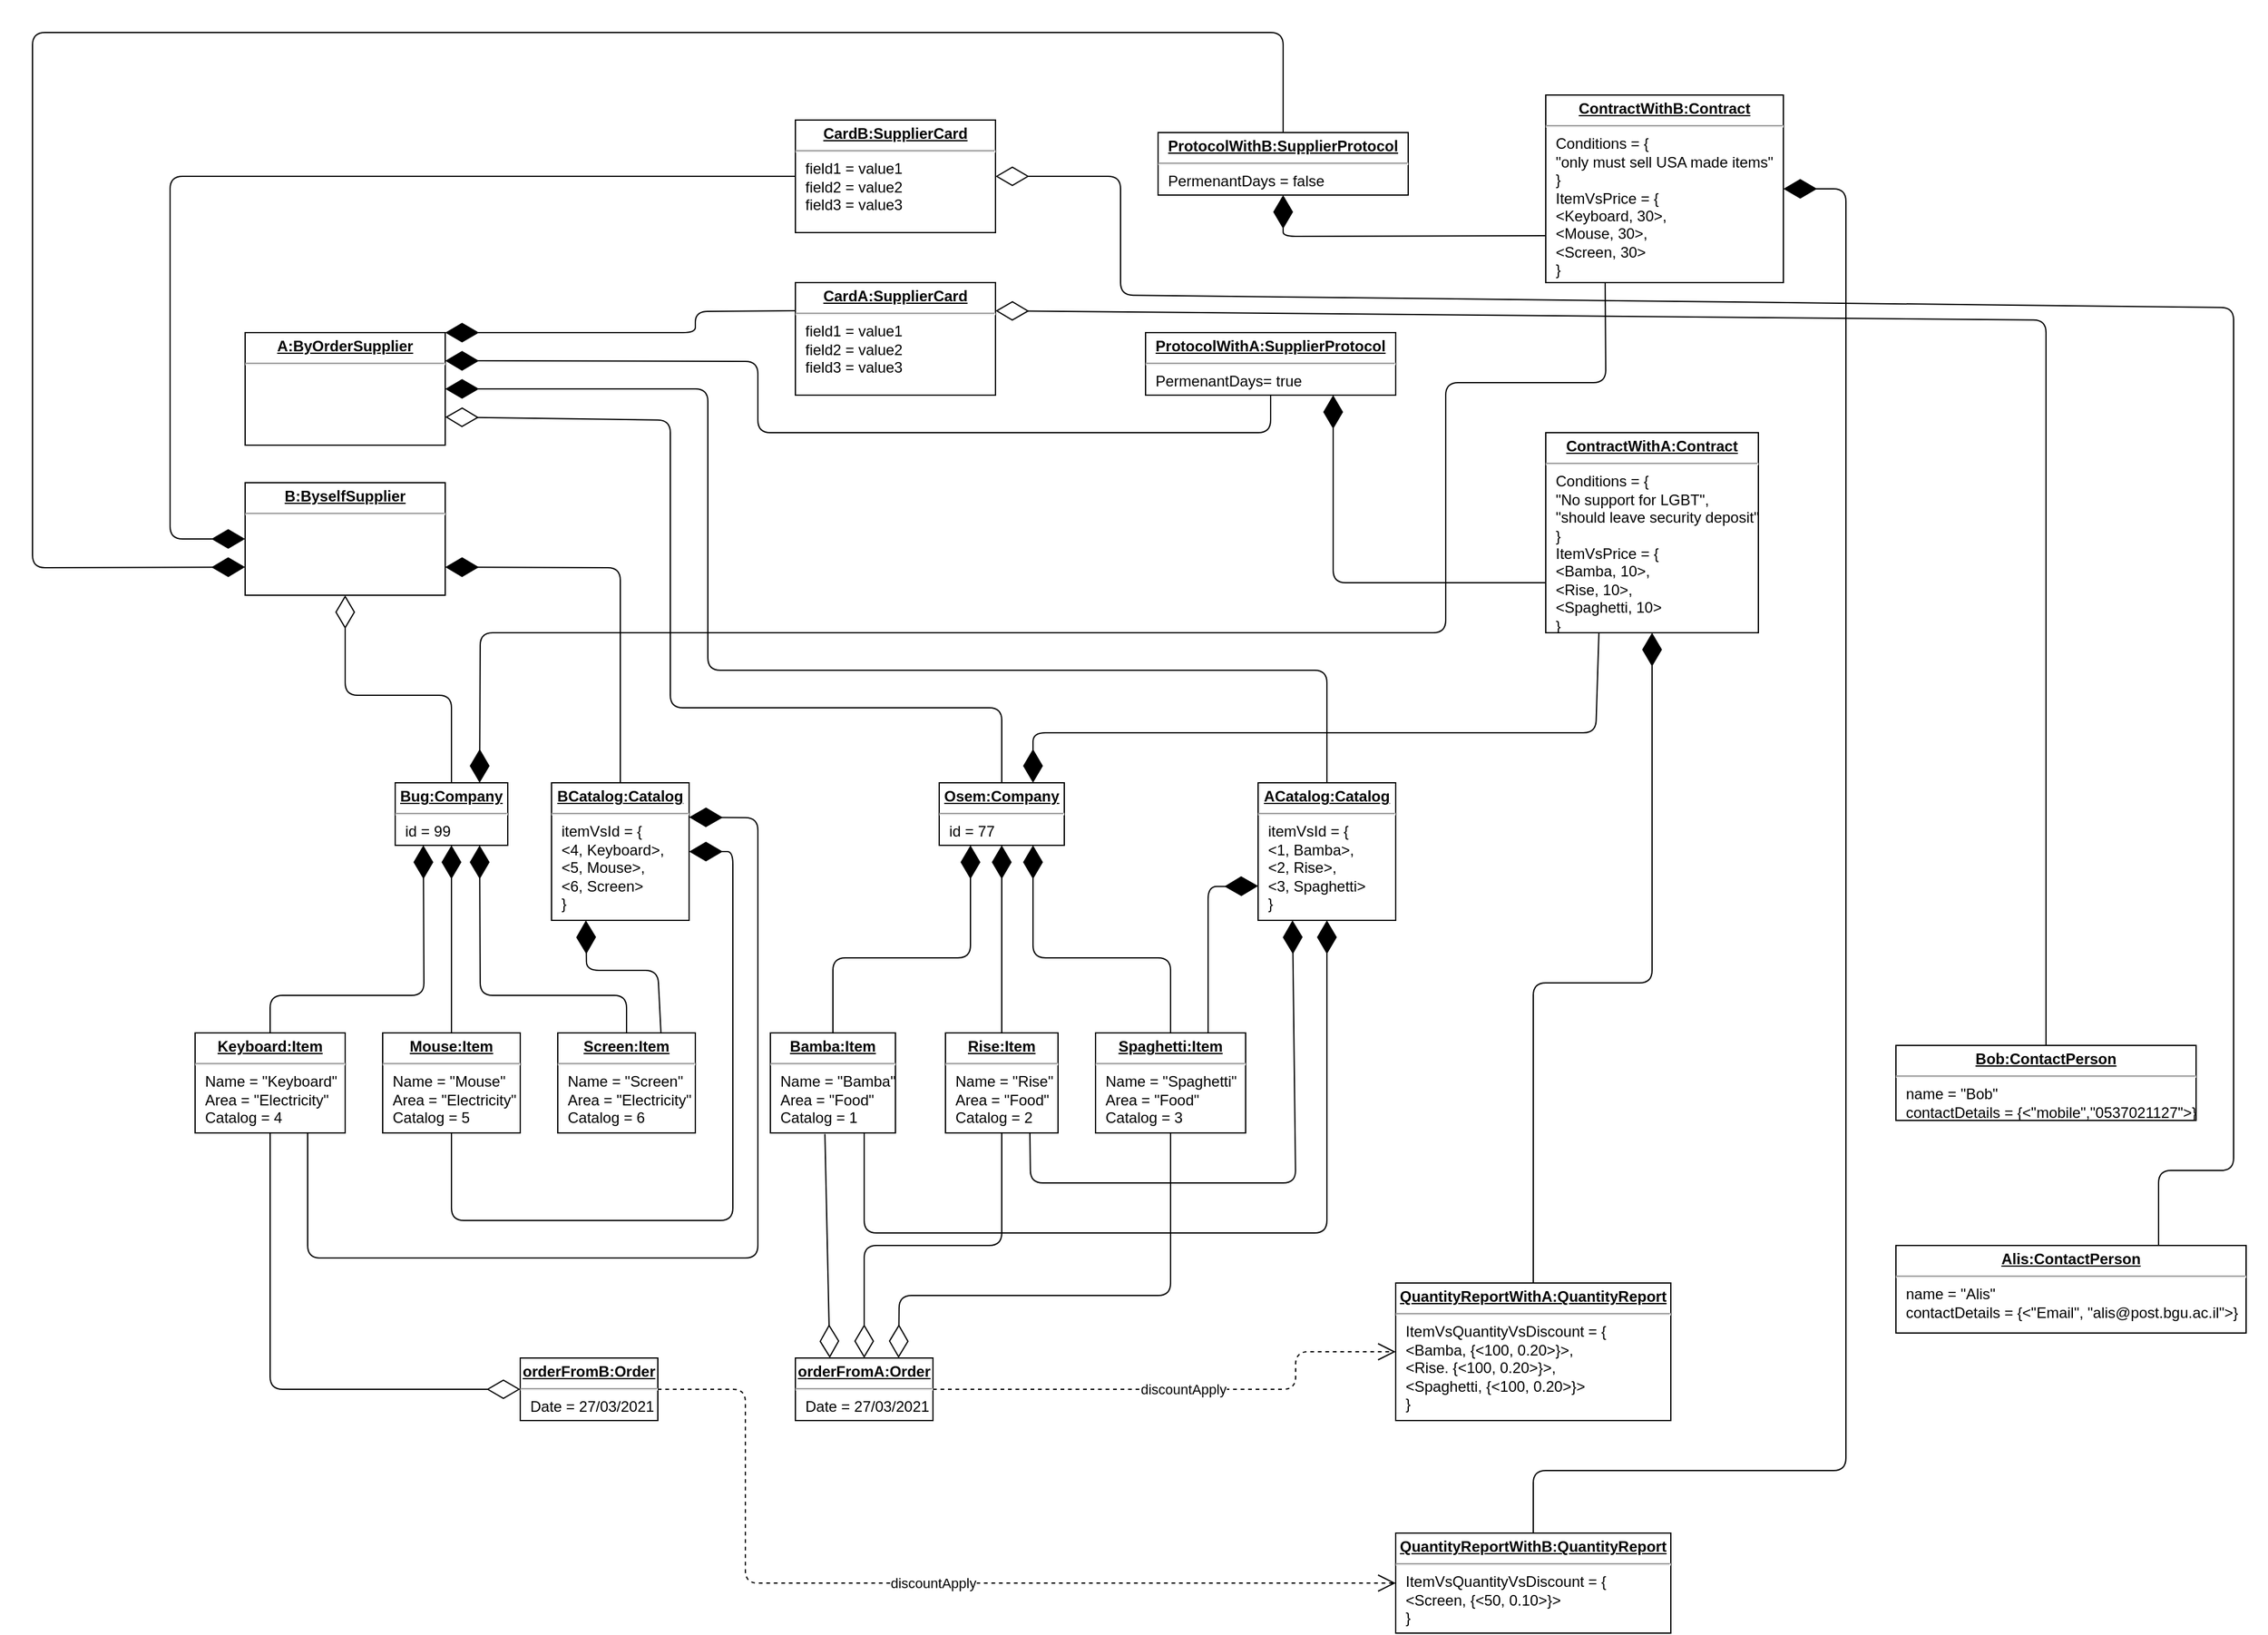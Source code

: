 <mxfile version="14.5.1" type="github">
  <diagram id="dYyYIR4Ugpj-6gh6JbMv" name="Page-1">
    <mxGraphModel dx="1290" dy="1740" grid="1" gridSize="10" guides="1" tooltips="1" connect="1" arrows="1" fold="1" page="1" pageScale="1" pageWidth="850" pageHeight="1100" math="0" shadow="0">
      <root>
        <mxCell id="0" />
        <mxCell id="1" parent="0" />
        <mxCell id="c0Frbfkyd1XwwGwyiTW0-1" value="&lt;br&gt;" style="text;html=1;strokeColor=none;fillColor=none;align=center;verticalAlign=middle;whiteSpace=wrap;rounded=0;" vertex="1" parent="1">
          <mxGeometry x="880" y="600" width="40" height="20" as="geometry" />
        </mxCell>
        <mxCell id="c0Frbfkyd1XwwGwyiTW0-2" value="&lt;p style=&quot;margin: 0px ; margin-top: 4px ; text-align: center ; text-decoration: underline&quot;&gt;&lt;b&gt;B:ByselfSupplier&lt;/b&gt;&lt;/p&gt;&lt;hr&gt;&lt;p style=&quot;margin: 0px ; margin-left: 8px&quot;&gt;&lt;br&gt;&lt;/p&gt;" style="verticalAlign=top;align=left;overflow=fill;fontSize=12;fontFamily=Helvetica;html=1;" vertex="1" parent="1">
          <mxGeometry x="920" y="160" width="160" height="90" as="geometry" />
        </mxCell>
        <mxCell id="c0Frbfkyd1XwwGwyiTW0-7" value="&lt;p style=&quot;margin: 0px ; margin-top: 4px ; text-align: center ; text-decoration: underline&quot;&gt;&lt;b&gt;Rise:Item&lt;/b&gt;&lt;/p&gt;&lt;hr&gt;&lt;p style=&quot;margin: 0px ; margin-left: 8px&quot;&gt;Name = &quot;Rise&quot;&lt;br&gt;Area = &quot;Food&quot;&lt;br&gt;Catalog = 2&lt;br&gt;&lt;/p&gt;" style="verticalAlign=top;align=left;overflow=fill;fontSize=12;fontFamily=Helvetica;html=1;" vertex="1" parent="1">
          <mxGeometry x="1480" y="600" width="90" height="80" as="geometry" />
        </mxCell>
        <mxCell id="c0Frbfkyd1XwwGwyiTW0-8" value="&lt;p style=&quot;margin: 0px ; margin-top: 4px ; text-align: center ; text-decoration: underline&quot;&gt;&lt;b&gt;Bamba:Item&lt;/b&gt;&lt;/p&gt;&lt;hr&gt;&lt;p style=&quot;margin: 0px ; margin-left: 8px&quot;&gt;Name = &quot;Bamba&quot;&lt;br&gt;Area = &quot;Food&quot;&lt;br&gt;Catalog = 1&lt;br&gt;&lt;/p&gt;" style="verticalAlign=top;align=left;overflow=fill;fontSize=12;fontFamily=Helvetica;html=1;" vertex="1" parent="1">
          <mxGeometry x="1340" y="600" width="100" height="80" as="geometry" />
        </mxCell>
        <mxCell id="c0Frbfkyd1XwwGwyiTW0-9" value="&lt;p style=&quot;margin: 0px ; margin-top: 4px ; text-align: center ; text-decoration: underline&quot;&gt;&lt;b&gt;ContractWithB:Contract&lt;/b&gt;&lt;/p&gt;&lt;hr&gt;&lt;p style=&quot;margin: 0px 0px 0px 8px&quot;&gt;Conditions = {&lt;/p&gt;&lt;p style=&quot;margin: 0px 0px 0px 8px&quot;&gt;&quot;only must sell USA made items&quot;&lt;/p&gt;&lt;p style=&quot;margin: 0px 0px 0px 8px&quot;&gt;&lt;span&gt;}&lt;/span&gt;&lt;br&gt;&lt;/p&gt;&lt;p style=&quot;margin: 0px 0px 0px 8px&quot;&gt;ItemVsPrice = {&lt;/p&gt;&lt;p style=&quot;margin: 0px 0px 0px 8px&quot;&gt;&amp;lt;Keyboard, 30&amp;gt;,&lt;/p&gt;&lt;p style=&quot;margin: 0px 0px 0px 8px&quot;&gt;&amp;lt;Mouse, 30&amp;gt;,&lt;/p&gt;&lt;p style=&quot;margin: 0px 0px 0px 8px&quot;&gt;&amp;lt;Screen, 30&amp;gt;&lt;/p&gt;&lt;p style=&quot;margin: 0px 0px 0px 8px&quot;&gt;}&lt;/p&gt;" style="verticalAlign=top;align=left;overflow=fill;fontSize=12;fontFamily=Helvetica;html=1;" vertex="1" parent="1">
          <mxGeometry x="1960" y="-150" width="190" height="150" as="geometry" />
        </mxCell>
        <mxCell id="c0Frbfkyd1XwwGwyiTW0-10" value="&lt;p style=&quot;margin: 0px ; margin-top: 4px ; text-align: center ; text-decoration: underline&quot;&gt;&lt;b&gt;ContractWithA:Contract&lt;/b&gt;&lt;/p&gt;&lt;hr&gt;&lt;p style=&quot;margin: 0px ; margin-left: 8px&quot;&gt;Conditions = {&lt;/p&gt;&lt;p style=&quot;margin: 0px ; margin-left: 8px&quot;&gt;&quot;No support for LGBT&quot;,&lt;/p&gt;&lt;p style=&quot;margin: 0px ; margin-left: 8px&quot;&gt;&quot;should leave security deposit&quot;&lt;/p&gt;&lt;p style=&quot;margin: 0px ; margin-left: 8px&quot;&gt;}&lt;/p&gt;&lt;p style=&quot;margin: 0px ; margin-left: 8px&quot;&gt;ItemVsPrice = {&lt;/p&gt;&lt;p style=&quot;margin: 0px ; margin-left: 8px&quot;&gt;&amp;lt;Bamba, 10&amp;gt;,&lt;/p&gt;&lt;p style=&quot;margin: 0px ; margin-left: 8px&quot;&gt;&amp;lt;Rise, 10&amp;gt;,&lt;/p&gt;&lt;p style=&quot;margin: 0px ; margin-left: 8px&quot;&gt;&amp;lt;Spaghetti, 10&amp;gt;&lt;/p&gt;&lt;p style=&quot;margin: 0px ; margin-left: 8px&quot;&gt;&lt;span&gt;}&lt;/span&gt;&lt;/p&gt;" style="verticalAlign=top;align=left;overflow=fill;fontSize=12;fontFamily=Helvetica;html=1;" vertex="1" parent="1">
          <mxGeometry x="1960" y="120" width="170" height="160" as="geometry" />
        </mxCell>
        <mxCell id="c0Frbfkyd1XwwGwyiTW0-11" value="&lt;p style=&quot;margin: 0px ; margin-top: 4px ; text-align: center ; text-decoration: underline&quot;&gt;&lt;b&gt;A:ByOrderSupplier&lt;/b&gt;&lt;/p&gt;&lt;hr&gt;&lt;p style=&quot;margin: 0px ; margin-left: 8px&quot;&gt;&lt;br&gt;&lt;/p&gt;" style="verticalAlign=top;align=left;overflow=fill;fontSize=12;fontFamily=Helvetica;html=1;" vertex="1" parent="1">
          <mxGeometry x="920" y="40" width="160" height="90" as="geometry" />
        </mxCell>
        <mxCell id="c0Frbfkyd1XwwGwyiTW0-13" value="&lt;p style=&quot;margin: 0px ; margin-top: 4px ; text-align: center ; text-decoration: underline&quot;&gt;&lt;b&gt;Spaghetti:Item&lt;/b&gt;&lt;/p&gt;&lt;hr&gt;&lt;p style=&quot;margin: 0px ; margin-left: 8px&quot;&gt;Name = &quot;Spaghetti&quot;&lt;br&gt;Area = &quot;Food&quot;&lt;br&gt;Catalog = 3&lt;br&gt;&lt;/p&gt;" style="verticalAlign=top;align=left;overflow=fill;fontSize=12;fontFamily=Helvetica;html=1;" vertex="1" parent="1">
          <mxGeometry x="1600" y="600" width="120" height="80" as="geometry" />
        </mxCell>
        <mxCell id="c0Frbfkyd1XwwGwyiTW0-15" value="&lt;p style=&quot;margin: 0px ; margin-top: 4px ; text-align: center ; text-decoration: underline&quot;&gt;&lt;b&gt;Osem:Company&lt;/b&gt;&lt;/p&gt;&lt;hr&gt;&lt;p style=&quot;margin: 0px ; margin-left: 8px&quot;&gt;id = 77&lt;br&gt;&lt;br&gt;&lt;/p&gt;" style="verticalAlign=top;align=left;overflow=fill;fontSize=12;fontFamily=Helvetica;html=1;" vertex="1" parent="1">
          <mxGeometry x="1475" y="400" width="100" height="50" as="geometry" />
        </mxCell>
        <mxCell id="c0Frbfkyd1XwwGwyiTW0-17" value="&lt;p style=&quot;margin: 0px ; margin-top: 4px ; text-align: center ; text-decoration: underline&quot;&gt;&lt;b&gt;QuantityReportWithB:QuantityReport&lt;/b&gt;&lt;/p&gt;&lt;hr&gt;&lt;p style=&quot;margin: 0px 0px 0px 8px&quot;&gt;ItemVsQuantityVsDiscount = {&amp;nbsp;&lt;/p&gt;&lt;p style=&quot;margin: 0px 0px 0px 8px&quot;&gt;&lt;span&gt;&amp;lt;Screen, {&amp;lt;50, 0.10&amp;gt;}&amp;gt;&lt;/span&gt;&lt;/p&gt;&lt;p style=&quot;margin: 0px 0px 0px 8px&quot;&gt;}&lt;/p&gt;" style="verticalAlign=top;align=left;overflow=fill;fontSize=12;fontFamily=Helvetica;html=1;" vertex="1" parent="1">
          <mxGeometry x="1840" y="1000" width="220" height="80" as="geometry" />
        </mxCell>
        <mxCell id="c0Frbfkyd1XwwGwyiTW0-18" value="&lt;p style=&quot;margin: 0px ; margin-top: 4px ; text-align: center ; text-decoration: underline&quot;&gt;&lt;b&gt;QuantityReportWithA:QuantityReport&lt;/b&gt;&lt;/p&gt;&lt;hr&gt;&lt;p style=&quot;margin: 0px ; margin-left: 8px&quot;&gt;ItemVsQuantityVsDiscount = {&amp;nbsp;&lt;/p&gt;&lt;p style=&quot;margin: 0px ; margin-left: 8px&quot;&gt;&amp;lt;Bamba, {&amp;lt;100, 0.20&amp;gt;}&amp;gt;,&amp;nbsp;&lt;/p&gt;&lt;p style=&quot;margin: 0px ; margin-left: 8px&quot;&gt;&amp;lt;Rise. {&amp;lt;100, 0.20&amp;gt;}&amp;gt;,&lt;/p&gt;&lt;p style=&quot;margin: 0px ; margin-left: 8px&quot;&gt;&amp;lt;Spaghetti, {&amp;lt;100, 0.20&amp;gt;}&amp;gt;&lt;/p&gt;&lt;p style=&quot;margin: 0px ; margin-left: 8px&quot;&gt;}&lt;/p&gt;" style="verticalAlign=top;align=left;overflow=fill;fontSize=12;fontFamily=Helvetica;html=1;" vertex="1" parent="1">
          <mxGeometry x="1840" y="800" width="220" height="110" as="geometry" />
        </mxCell>
        <mxCell id="c0Frbfkyd1XwwGwyiTW0-21" value="&lt;p style=&quot;margin: 0px ; margin-top: 4px ; text-align: center ; text-decoration: underline&quot;&gt;&lt;b&gt;ACatalog:Catalog&lt;/b&gt;&lt;/p&gt;&lt;hr&gt;&lt;p style=&quot;margin: 0px ; margin-left: 8px&quot;&gt;itemVsId = {&lt;/p&gt;&lt;p style=&quot;margin: 0px ; margin-left: 8px&quot;&gt;&amp;lt;1, Bamba&amp;gt;,&lt;/p&gt;&lt;p style=&quot;margin: 0px ; margin-left: 8px&quot;&gt;&amp;lt;2, Rise&amp;gt;,&lt;/p&gt;&lt;p style=&quot;margin: 0px ; margin-left: 8px&quot;&gt;&amp;lt;3, Spaghetti&amp;gt;&lt;/p&gt;&lt;p style=&quot;margin: 0px ; margin-left: 8px&quot;&gt;}&lt;/p&gt;" style="verticalAlign=top;align=left;overflow=fill;fontSize=12;fontFamily=Helvetica;html=1;" vertex="1" parent="1">
          <mxGeometry x="1730" y="400" width="110" height="110" as="geometry" />
        </mxCell>
        <mxCell id="c0Frbfkyd1XwwGwyiTW0-22" value="&lt;p style=&quot;margin: 0px ; margin-top: 4px ; text-align: center ; text-decoration: underline&quot;&gt;&lt;b&gt;Bob:ContactPerson&lt;/b&gt;&lt;/p&gt;&lt;hr&gt;&lt;p style=&quot;margin: 0px ; margin-left: 8px&quot;&gt;name = &quot;Bob&quot;&lt;br&gt;contactDetails = {&amp;lt;&quot;mobile&quot;,&quot;0537021127&quot;&amp;gt;&lt;span&gt;}&lt;/span&gt;&lt;/p&gt;&lt;p style=&quot;margin: 0px ; margin-left: 8px&quot;&gt;&lt;br&gt;&lt;/p&gt;" style="verticalAlign=top;align=left;overflow=fill;fontSize=12;fontFamily=Helvetica;html=1;" vertex="1" parent="1">
          <mxGeometry x="2240" y="610" width="240" height="60" as="geometry" />
        </mxCell>
        <mxCell id="c0Frbfkyd1XwwGwyiTW0-23" value="&lt;p style=&quot;margin: 0px ; margin-top: 4px ; text-align: center ; text-decoration: underline&quot;&gt;&lt;b&gt;Alis:ContactPerson&lt;/b&gt;&lt;/p&gt;&lt;hr&gt;&lt;p style=&quot;margin: 0px ; margin-left: 8px&quot;&gt;name = &quot;Alis&quot;&lt;br&gt;contactDetails = {&amp;lt;&quot;Email&quot;, &quot;alis@post.bgu.ac.il&quot;&amp;gt;}&lt;br&gt;&lt;/p&gt;" style="verticalAlign=top;align=left;overflow=fill;fontSize=12;fontFamily=Helvetica;html=1;" vertex="1" parent="1">
          <mxGeometry x="2240" y="770" width="280" height="70" as="geometry" />
        </mxCell>
        <mxCell id="c0Frbfkyd1XwwGwyiTW0-24" value="&lt;p style=&quot;margin: 0px ; margin-top: 4px ; text-align: center ; text-decoration: underline&quot;&gt;&lt;b&gt;ProtocolWithA:SupplierProtocol&lt;/b&gt;&lt;/p&gt;&lt;hr&gt;&lt;p style=&quot;margin: 0px ; margin-left: 8px&quot;&gt;PermenantDays= true&lt;br&gt;&lt;/p&gt;" style="verticalAlign=top;align=left;overflow=fill;fontSize=12;fontFamily=Helvetica;html=1;" vertex="1" parent="1">
          <mxGeometry x="1640" y="40" width="200" height="50" as="geometry" />
        </mxCell>
        <mxCell id="c0Frbfkyd1XwwGwyiTW0-26" value="&lt;p style=&quot;margin: 0px ; margin-top: 4px ; text-align: center ; text-decoration: underline&quot;&gt;&lt;b&gt;ProtocolWithB:SupplierProtocol&lt;/b&gt;&lt;/p&gt;&lt;hr&gt;&lt;p style=&quot;margin: 0px ; margin-left: 8px&quot;&gt;PermenantDays = false&lt;br&gt;&lt;/p&gt;" style="verticalAlign=top;align=left;overflow=fill;fontSize=12;fontFamily=Helvetica;html=1;" vertex="1" parent="1">
          <mxGeometry x="1650" y="-120" width="200" height="50" as="geometry" />
        </mxCell>
        <mxCell id="c0Frbfkyd1XwwGwyiTW0-28" value="&lt;p style=&quot;margin: 0px ; margin-top: 4px ; text-align: center ; text-decoration: underline&quot;&gt;&lt;b&gt;CardB:SupplierCard&lt;/b&gt;&lt;/p&gt;&lt;hr&gt;&lt;p style=&quot;margin: 0px ; margin-left: 8px&quot;&gt;field1 = value1&lt;br&gt;field2 = value2&lt;br&gt;field3 = value3&lt;/p&gt;" style="verticalAlign=top;align=left;overflow=fill;fontSize=12;fontFamily=Helvetica;html=1;" vertex="1" parent="1">
          <mxGeometry x="1360" y="-130" width="160" height="90" as="geometry" />
        </mxCell>
        <mxCell id="c0Frbfkyd1XwwGwyiTW0-29" value="&lt;p style=&quot;margin: 0px ; margin-top: 4px ; text-align: center ; text-decoration: underline&quot;&gt;&lt;b&gt;CardA:SupplierCard&lt;/b&gt;&lt;/p&gt;&lt;hr&gt;&lt;p style=&quot;margin: 0px ; margin-left: 8px&quot;&gt;field1 = value1&lt;br&gt;field2 = value2&lt;br&gt;field3 = value3&lt;/p&gt;" style="verticalAlign=top;align=left;overflow=fill;fontSize=12;fontFamily=Helvetica;html=1;" vertex="1" parent="1">
          <mxGeometry x="1360" width="160" height="90" as="geometry" />
        </mxCell>
        <mxCell id="c0Frbfkyd1XwwGwyiTW0-32" value="&lt;p style=&quot;margin: 0px ; margin-top: 4px ; text-align: center ; text-decoration: underline&quot;&gt;&lt;b&gt;orderFromA:Order&lt;/b&gt;&lt;/p&gt;&lt;hr&gt;&lt;p style=&quot;margin: 0px ; margin-left: 8px&quot;&gt;Date = 27/03/2021&lt;br&gt;&lt;/p&gt;" style="verticalAlign=top;align=left;overflow=fill;fontSize=12;fontFamily=Helvetica;html=1;" vertex="1" parent="1">
          <mxGeometry x="1360" y="860" width="110" height="50" as="geometry" />
        </mxCell>
        <mxCell id="c0Frbfkyd1XwwGwyiTW0-33" value="&lt;p style=&quot;margin: 0px ; margin-top: 4px ; text-align: center ; text-decoration: underline&quot;&gt;&lt;b&gt;orderFromB:Order&lt;/b&gt;&lt;/p&gt;&lt;hr&gt;&lt;p style=&quot;margin: 0px ; margin-left: 8px&quot;&gt;Date = 27/03/2021&lt;/p&gt;" style="verticalAlign=top;align=left;overflow=fill;fontSize=12;fontFamily=Helvetica;html=1;" vertex="1" parent="1">
          <mxGeometry x="1140" y="860" width="110" height="50" as="geometry" />
        </mxCell>
        <mxCell id="c0Frbfkyd1XwwGwyiTW0-35" value="" style="endArrow=diamondThin;endFill=1;endSize=24;html=1;exitX=0.5;exitY=0;exitDx=0;exitDy=0;entryX=0.75;entryY=1;entryDx=0;entryDy=0;" edge="1" parent="1" source="c0Frbfkyd1XwwGwyiTW0-13" target="c0Frbfkyd1XwwGwyiTW0-15">
          <mxGeometry width="160" relative="1" as="geometry">
            <mxPoint x="1300" y="890" as="sourcePoint" />
            <mxPoint x="1460" y="890" as="targetPoint" />
            <Array as="points">
              <mxPoint x="1660" y="540" />
              <mxPoint x="1550" y="540" />
            </Array>
          </mxGeometry>
        </mxCell>
        <mxCell id="c0Frbfkyd1XwwGwyiTW0-36" value="" style="endArrow=diamondThin;endFill=1;endSize=24;html=1;exitX=0.5;exitY=0;exitDx=0;exitDy=0;entryX=0.5;entryY=1;entryDx=0;entryDy=0;" edge="1" parent="1" source="c0Frbfkyd1XwwGwyiTW0-7" target="c0Frbfkyd1XwwGwyiTW0-15">
          <mxGeometry width="160" relative="1" as="geometry">
            <mxPoint x="1310" y="900" as="sourcePoint" />
            <mxPoint x="1470" y="900" as="targetPoint" />
          </mxGeometry>
        </mxCell>
        <mxCell id="c0Frbfkyd1XwwGwyiTW0-38" value="" style="endArrow=diamondThin;endFill=1;endSize=24;html=1;exitX=0.5;exitY=0;exitDx=0;exitDy=0;entryX=0.25;entryY=1;entryDx=0;entryDy=0;" edge="1" parent="1" source="c0Frbfkyd1XwwGwyiTW0-8" target="c0Frbfkyd1XwwGwyiTW0-15">
          <mxGeometry width="160" relative="1" as="geometry">
            <mxPoint x="1300" y="890" as="sourcePoint" />
            <mxPoint x="1460" y="890" as="targetPoint" />
            <Array as="points">
              <mxPoint x="1390" y="540" />
              <mxPoint x="1500" y="540" />
            </Array>
          </mxGeometry>
        </mxCell>
        <mxCell id="c0Frbfkyd1XwwGwyiTW0-54" value="" style="group" vertex="1" connectable="0" parent="1">
          <mxGeometry x="880" y="400" width="410" height="280" as="geometry" />
        </mxCell>
        <mxCell id="c0Frbfkyd1XwwGwyiTW0-49" value="&lt;p style=&quot;margin: 0px ; margin-top: 4px ; text-align: center ; text-decoration: underline&quot;&gt;&lt;b&gt;Bug:Company&lt;/b&gt;&lt;/p&gt;&lt;hr&gt;&lt;p style=&quot;margin: 0px ; margin-left: 8px&quot;&gt;id = 99&lt;br&gt;&lt;/p&gt;" style="verticalAlign=top;align=left;overflow=fill;fontSize=12;fontFamily=Helvetica;html=1;" vertex="1" parent="c0Frbfkyd1XwwGwyiTW0-54">
          <mxGeometry x="160" width="90" height="50" as="geometry" />
        </mxCell>
        <mxCell id="c0Frbfkyd1XwwGwyiTW0-50" value="&lt;p style=&quot;margin: 0px ; margin-top: 4px ; text-align: center ; text-decoration: underline&quot;&gt;&lt;b&gt;Keyboard:Item&lt;/b&gt;&lt;/p&gt;&lt;hr&gt;&lt;p style=&quot;margin: 0px ; margin-left: 8px&quot;&gt;Name = &quot;Keyboard&quot;&lt;br&gt;Area = &quot;Electricity&quot;&lt;br&gt;Catalog = 4&lt;br&gt;&lt;/p&gt;" style="verticalAlign=top;align=left;overflow=fill;fontSize=12;fontFamily=Helvetica;html=1;" vertex="1" parent="c0Frbfkyd1XwwGwyiTW0-54">
          <mxGeometry y="200" width="120" height="80" as="geometry" />
        </mxCell>
        <mxCell id="c0Frbfkyd1XwwGwyiTW0-51" value="&lt;p style=&quot;margin: 0px ; margin-top: 4px ; text-align: center ; text-decoration: underline&quot;&gt;&lt;b&gt;Mouse:Item&lt;/b&gt;&lt;/p&gt;&lt;hr&gt;&lt;p style=&quot;margin: 0px ; margin-left: 8px&quot;&gt;Name = &quot;Mouse&quot;&lt;br&gt;Area = &quot;Electricity&quot;&lt;br&gt;Catalog = 5&lt;br&gt;&lt;/p&gt;" style="verticalAlign=top;align=left;overflow=fill;fontSize=12;fontFamily=Helvetica;html=1;" vertex="1" parent="c0Frbfkyd1XwwGwyiTW0-54">
          <mxGeometry x="150" y="200" width="110" height="80" as="geometry" />
        </mxCell>
        <mxCell id="c0Frbfkyd1XwwGwyiTW0-52" value="&lt;p style=&quot;margin: 0px ; margin-top: 4px ; text-align: center ; text-decoration: underline&quot;&gt;&lt;b&gt;Screen:Item&lt;/b&gt;&lt;/p&gt;&lt;hr&gt;&lt;p style=&quot;margin: 0px ; margin-left: 8px&quot;&gt;Name = &quot;Screen&quot;&lt;br&gt;Area = &quot;Electricity&quot;&lt;br&gt;Catalog = 6&lt;/p&gt;" style="verticalAlign=top;align=left;overflow=fill;fontSize=12;fontFamily=Helvetica;html=1;" vertex="1" parent="c0Frbfkyd1XwwGwyiTW0-54">
          <mxGeometry x="290" y="200" width="110" height="80" as="geometry" />
        </mxCell>
        <mxCell id="c0Frbfkyd1XwwGwyiTW0-53" value="" style="endArrow=diamondThin;endFill=1;endSize=24;html=1;exitX=0.5;exitY=0;exitDx=0;exitDy=0;entryX=0.25;entryY=1;entryDx=0;entryDy=0;" edge="1" parent="c0Frbfkyd1XwwGwyiTW0-54">
          <mxGeometry width="160" relative="1" as="geometry">
            <mxPoint x="60" y="200" as="sourcePoint" />
            <mxPoint x="182.5" y="50" as="targetPoint" />
            <Array as="points">
              <mxPoint x="60" y="170" />
              <mxPoint x="183" y="170" />
            </Array>
          </mxGeometry>
        </mxCell>
        <mxCell id="c0Frbfkyd1XwwGwyiTW0-34" value="" style="endArrow=diamondThin;endFill=1;endSize=24;html=1;exitX=0.5;exitY=0;exitDx=0;exitDy=0;entryX=0.75;entryY=1;entryDx=0;entryDy=0;" edge="1" parent="c0Frbfkyd1XwwGwyiTW0-54" source="c0Frbfkyd1XwwGwyiTW0-52" target="c0Frbfkyd1XwwGwyiTW0-49">
          <mxGeometry width="160" relative="1" as="geometry">
            <mxPoint x="410" y="80" as="sourcePoint" />
            <mxPoint x="228" y="450" as="targetPoint" />
            <Array as="points">
              <mxPoint x="345" y="170" />
              <mxPoint x="228" y="170" />
            </Array>
          </mxGeometry>
        </mxCell>
        <mxCell id="c0Frbfkyd1XwwGwyiTW0-37" value="" style="endArrow=diamondThin;endFill=1;endSize=24;html=1;exitX=0.5;exitY=0;exitDx=0;exitDy=0;entryX=0.5;entryY=1;entryDx=0;entryDy=0;" edge="1" parent="c0Frbfkyd1XwwGwyiTW0-54" source="c0Frbfkyd1XwwGwyiTW0-51" target="c0Frbfkyd1XwwGwyiTW0-49">
          <mxGeometry width="160" relative="1" as="geometry">
            <mxPoint x="410" y="480" as="sourcePoint" />
            <mxPoint x="570" y="480" as="targetPoint" />
          </mxGeometry>
        </mxCell>
        <mxCell id="c0Frbfkyd1XwwGwyiTW0-20" value="&lt;p style=&quot;margin: 0px ; margin-top: 4px ; text-align: center ; text-decoration: underline&quot;&gt;&lt;b&gt;BCatalog:Catalog&lt;/b&gt;&lt;/p&gt;&lt;hr&gt;&lt;p style=&quot;margin: 0px 0px 0px 8px&quot;&gt;itemVsId = {&lt;/p&gt;&lt;p style=&quot;margin: 0px 0px 0px 8px&quot;&gt;&amp;lt;4, Keyboard&amp;gt;,&lt;/p&gt;&lt;p style=&quot;margin: 0px 0px 0px 8px&quot;&gt;&amp;lt;5, Mouse&amp;gt;,&lt;/p&gt;&lt;p style=&quot;margin: 0px 0px 0px 8px&quot;&gt;&amp;lt;6, Screen&amp;gt;&lt;/p&gt;&lt;p style=&quot;margin: 0px 0px 0px 8px&quot;&gt;}&lt;/p&gt;" style="verticalAlign=top;align=left;overflow=fill;fontSize=12;fontFamily=Helvetica;html=1;" vertex="1" parent="c0Frbfkyd1XwwGwyiTW0-54">
          <mxGeometry x="285" width="110" height="110" as="geometry" />
        </mxCell>
        <mxCell id="c0Frbfkyd1XwwGwyiTW0-61" value="" style="endArrow=diamondThin;endFill=1;endSize=24;html=1;exitX=0.75;exitY=0;exitDx=0;exitDy=0;entryX=0.25;entryY=1;entryDx=0;entryDy=0;" edge="1" parent="c0Frbfkyd1XwwGwyiTW0-54" source="c0Frbfkyd1XwwGwyiTW0-52" target="c0Frbfkyd1XwwGwyiTW0-20">
          <mxGeometry width="160" relative="1" as="geometry">
            <mxPoint x="320" y="210" as="sourcePoint" />
            <mxPoint x="480" y="210" as="targetPoint" />
            <Array as="points">
              <mxPoint x="370" y="150" />
              <mxPoint x="313" y="150" />
            </Array>
          </mxGeometry>
        </mxCell>
        <mxCell id="c0Frbfkyd1XwwGwyiTW0-63" value="" style="endArrow=diamondThin;endFill=1;endSize=24;html=1;exitX=0.75;exitY=1;exitDx=0;exitDy=0;entryX=1;entryY=0.25;entryDx=0;entryDy=0;" edge="1" parent="c0Frbfkyd1XwwGwyiTW0-54" source="c0Frbfkyd1XwwGwyiTW0-50" target="c0Frbfkyd1XwwGwyiTW0-20">
          <mxGeometry width="160" relative="1" as="geometry">
            <mxPoint x="215" y="290" as="sourcePoint" />
            <mxPoint x="420" y="400" as="targetPoint" />
            <Array as="points">
              <mxPoint x="90" y="380" />
              <mxPoint x="450" y="380" />
              <mxPoint x="450" y="28" />
            </Array>
          </mxGeometry>
        </mxCell>
        <mxCell id="c0Frbfkyd1XwwGwyiTW0-62" value="" style="endArrow=diamondThin;endFill=1;endSize=24;html=1;exitX=0.5;exitY=1;exitDx=0;exitDy=0;entryX=1;entryY=0.5;entryDx=0;entryDy=0;" edge="1" parent="c0Frbfkyd1XwwGwyiTW0-54" source="c0Frbfkyd1XwwGwyiTW0-51" target="c0Frbfkyd1XwwGwyiTW0-20">
          <mxGeometry width="160" relative="1" as="geometry">
            <mxPoint x="320" y="210" as="sourcePoint" />
            <mxPoint x="320" y="350" as="targetPoint" />
            <Array as="points">
              <mxPoint x="205" y="350" />
              <mxPoint x="430" y="350" />
              <mxPoint x="430" y="55" />
            </Array>
          </mxGeometry>
        </mxCell>
        <mxCell id="c0Frbfkyd1XwwGwyiTW0-55" value="" style="endArrow=diamondThin;endFill=0;endSize=24;html=1;exitX=0.5;exitY=1;exitDx=0;exitDy=0;entryX=0;entryY=0.5;entryDx=0;entryDy=0;" edge="1" parent="1" source="c0Frbfkyd1XwwGwyiTW0-50" target="c0Frbfkyd1XwwGwyiTW0-33">
          <mxGeometry width="160" relative="1" as="geometry">
            <mxPoint x="1290" y="880" as="sourcePoint" />
            <mxPoint x="1450" y="880" as="targetPoint" />
            <Array as="points">
              <mxPoint x="940" y="885" />
            </Array>
          </mxGeometry>
        </mxCell>
        <mxCell id="c0Frbfkyd1XwwGwyiTW0-56" value="" style="endArrow=diamondThin;endFill=0;endSize=24;html=1;exitX=0.436;exitY=1.011;exitDx=0;exitDy=0;exitPerimeter=0;entryX=0.25;entryY=0;entryDx=0;entryDy=0;" edge="1" parent="1" source="c0Frbfkyd1XwwGwyiTW0-8" target="c0Frbfkyd1XwwGwyiTW0-32">
          <mxGeometry width="160" relative="1" as="geometry">
            <mxPoint x="1300" y="890" as="sourcePoint" />
            <mxPoint x="1460" y="890" as="targetPoint" />
          </mxGeometry>
        </mxCell>
        <mxCell id="c0Frbfkyd1XwwGwyiTW0-57" value="" style="endArrow=diamondThin;endFill=0;endSize=24;html=1;exitX=0.5;exitY=1;exitDx=0;exitDy=0;entryX=0.5;entryY=0;entryDx=0;entryDy=0;" edge="1" parent="1" source="c0Frbfkyd1XwwGwyiTW0-7" target="c0Frbfkyd1XwwGwyiTW0-32">
          <mxGeometry width="160" relative="1" as="geometry">
            <mxPoint x="1310" y="900" as="sourcePoint" />
            <mxPoint x="1470" y="900" as="targetPoint" />
            <Array as="points">
              <mxPoint x="1525" y="770" />
              <mxPoint x="1415" y="770" />
            </Array>
          </mxGeometry>
        </mxCell>
        <mxCell id="c0Frbfkyd1XwwGwyiTW0-58" value="" style="endArrow=diamondThin;endFill=0;endSize=24;html=1;exitX=0.5;exitY=1;exitDx=0;exitDy=0;entryX=0.75;entryY=0;entryDx=0;entryDy=0;" edge="1" parent="1" source="c0Frbfkyd1XwwGwyiTW0-13" target="c0Frbfkyd1XwwGwyiTW0-32">
          <mxGeometry width="160" relative="1" as="geometry">
            <mxPoint x="1320" y="910" as="sourcePoint" />
            <mxPoint x="1480" y="910" as="targetPoint" />
            <Array as="points">
              <mxPoint x="1660" y="810" />
              <mxPoint x="1443" y="810" />
            </Array>
          </mxGeometry>
        </mxCell>
        <mxCell id="c0Frbfkyd1XwwGwyiTW0-59" value="discountApply" style="endArrow=open;endSize=12;dashed=1;html=1;exitX=1;exitY=0.5;exitDx=0;exitDy=0;entryX=0;entryY=0.5;entryDx=0;entryDy=0;" edge="1" parent="1" source="c0Frbfkyd1XwwGwyiTW0-33" target="c0Frbfkyd1XwwGwyiTW0-17">
          <mxGeometry x="0.007" width="160" relative="1" as="geometry">
            <mxPoint x="1290" y="790" as="sourcePoint" />
            <mxPoint x="1540" y="1020" as="targetPoint" />
            <Array as="points">
              <mxPoint x="1320" y="885" />
              <mxPoint x="1320" y="1040" />
            </Array>
            <mxPoint as="offset" />
          </mxGeometry>
        </mxCell>
        <mxCell id="c0Frbfkyd1XwwGwyiTW0-60" value="discountApply" style="endArrow=open;endSize=12;dashed=1;html=1;exitX=1;exitY=0.5;exitDx=0;exitDy=0;entryX=0;entryY=0.5;entryDx=0;entryDy=0;" edge="1" parent="1" source="c0Frbfkyd1XwwGwyiTW0-32" target="c0Frbfkyd1XwwGwyiTW0-18">
          <mxGeometry width="160" relative="1" as="geometry">
            <mxPoint x="1300" y="800" as="sourcePoint" />
            <mxPoint x="1460" y="800" as="targetPoint" />
            <Array as="points">
              <mxPoint x="1760" y="885" />
              <mxPoint x="1760" y="855" />
            </Array>
            <mxPoint as="offset" />
          </mxGeometry>
        </mxCell>
        <mxCell id="c0Frbfkyd1XwwGwyiTW0-65" value="" style="endArrow=diamondThin;endFill=1;endSize=24;html=1;exitX=0.5;exitY=0;exitDx=0;exitDy=0;entryX=1;entryY=0.75;entryDx=0;entryDy=0;" edge="1" parent="1" source="c0Frbfkyd1XwwGwyiTW0-20" target="c0Frbfkyd1XwwGwyiTW0-2">
          <mxGeometry width="160" relative="1" as="geometry">
            <mxPoint x="1200" y="310" as="sourcePoint" />
            <mxPoint x="1090" y="183" as="targetPoint" />
            <Array as="points">
              <mxPoint x="1220" y="228" />
            </Array>
          </mxGeometry>
        </mxCell>
        <mxCell id="c0Frbfkyd1XwwGwyiTW0-66" value="" style="endArrow=diamondThin;endFill=0;endSize=24;html=1;exitX=0.5;exitY=0;exitDx=0;exitDy=0;entryX=0.5;entryY=1;entryDx=0;entryDy=0;" edge="1" parent="1" source="c0Frbfkyd1XwwGwyiTW0-49" target="c0Frbfkyd1XwwGwyiTW0-2">
          <mxGeometry width="160" relative="1" as="geometry">
            <mxPoint x="1200" y="310" as="sourcePoint" />
            <mxPoint x="1360" y="310" as="targetPoint" />
            <Array as="points">
              <mxPoint x="1085" y="330" />
              <mxPoint x="1000" y="330" />
            </Array>
          </mxGeometry>
        </mxCell>
        <mxCell id="c0Frbfkyd1XwwGwyiTW0-67" value="" style="endArrow=diamondThin;endFill=0;endSize=24;html=1;exitX=0.5;exitY=0;exitDx=0;exitDy=0;entryX=1;entryY=0.75;entryDx=0;entryDy=0;" edge="1" parent="1" source="c0Frbfkyd1XwwGwyiTW0-15" target="c0Frbfkyd1XwwGwyiTW0-11">
          <mxGeometry width="160" relative="1" as="geometry">
            <mxPoint x="1200" y="310" as="sourcePoint" />
            <mxPoint x="1360" y="310" as="targetPoint" />
            <Array as="points">
              <mxPoint x="1525" y="340" />
              <mxPoint x="1260" y="340" />
              <mxPoint x="1260" y="110" />
            </Array>
          </mxGeometry>
        </mxCell>
        <mxCell id="c0Frbfkyd1XwwGwyiTW0-68" value="" style="endArrow=diamondThin;endFill=1;endSize=24;html=1;exitX=0.5;exitY=0;exitDx=0;exitDy=0;entryX=1;entryY=0.5;entryDx=0;entryDy=0;" edge="1" parent="1" source="c0Frbfkyd1XwwGwyiTW0-21" target="c0Frbfkyd1XwwGwyiTW0-11">
          <mxGeometry width="160" relative="1" as="geometry">
            <mxPoint x="1420" y="310" as="sourcePoint" />
            <mxPoint x="1580" y="310" as="targetPoint" />
            <Array as="points">
              <mxPoint x="1785" y="310" />
              <mxPoint x="1290" y="310" />
              <mxPoint x="1290" y="85" />
            </Array>
          </mxGeometry>
        </mxCell>
        <mxCell id="c0Frbfkyd1XwwGwyiTW0-69" value="" style="endArrow=diamondThin;endFill=1;endSize=24;html=1;exitX=0;exitY=0.25;exitDx=0;exitDy=0;entryX=1;entryY=0;entryDx=0;entryDy=0;" edge="1" parent="1" source="c0Frbfkyd1XwwGwyiTW0-29" target="c0Frbfkyd1XwwGwyiTW0-11">
          <mxGeometry width="160" relative="1" as="geometry">
            <mxPoint x="1420" y="310" as="sourcePoint" />
            <mxPoint x="1090" y="63" as="targetPoint" />
            <Array as="points">
              <mxPoint x="1280" y="23" />
              <mxPoint x="1280" y="40" />
            </Array>
          </mxGeometry>
        </mxCell>
        <mxCell id="c0Frbfkyd1XwwGwyiTW0-70" value="" style="endArrow=diamondThin;endFill=1;endSize=24;html=1;exitX=0;exitY=0.5;exitDx=0;exitDy=0;entryX=0;entryY=0.5;entryDx=0;entryDy=0;" edge="1" parent="1" source="c0Frbfkyd1XwwGwyiTW0-28" target="c0Frbfkyd1XwwGwyiTW0-2">
          <mxGeometry width="160" relative="1" as="geometry">
            <mxPoint x="1420" y="150" as="sourcePoint" />
            <mxPoint x="1580" y="150" as="targetPoint" />
            <Array as="points">
              <mxPoint x="860" y="-85" />
              <mxPoint x="860" y="205" />
            </Array>
          </mxGeometry>
        </mxCell>
        <mxCell id="c0Frbfkyd1XwwGwyiTW0-71" value="" style="endArrow=diamondThin;endFill=1;endSize=24;html=1;entryX=0.5;entryY=1;entryDx=0;entryDy=0;exitX=0.75;exitY=1;exitDx=0;exitDy=0;" edge="1" parent="1" source="c0Frbfkyd1XwwGwyiTW0-8" target="c0Frbfkyd1XwwGwyiTW0-21">
          <mxGeometry width="160" relative="1" as="geometry">
            <mxPoint x="1390" y="680" as="sourcePoint" />
            <mxPoint x="1960" y="549" as="targetPoint" />
            <Array as="points">
              <mxPoint x="1415" y="760" />
              <mxPoint x="1785" y="760" />
            </Array>
          </mxGeometry>
        </mxCell>
        <mxCell id="c0Frbfkyd1XwwGwyiTW0-72" value="" style="endArrow=diamondThin;endFill=1;endSize=24;html=1;exitX=0.75;exitY=1;exitDx=0;exitDy=0;entryX=0.25;entryY=1;entryDx=0;entryDy=0;" edge="1" parent="1" source="c0Frbfkyd1XwwGwyiTW0-7" target="c0Frbfkyd1XwwGwyiTW0-21">
          <mxGeometry width="160" relative="1" as="geometry">
            <mxPoint x="1810" y="559" as="sourcePoint" />
            <mxPoint x="1970" y="559" as="targetPoint" />
            <Array as="points">
              <mxPoint x="1548" y="720" />
              <mxPoint x="1760" y="720" />
            </Array>
          </mxGeometry>
        </mxCell>
        <mxCell id="c0Frbfkyd1XwwGwyiTW0-73" value="" style="endArrow=diamondThin;endFill=1;endSize=24;html=1;exitX=0.75;exitY=0;exitDx=0;exitDy=0;entryX=0;entryY=0.75;entryDx=0;entryDy=0;" edge="1" parent="1" source="c0Frbfkyd1XwwGwyiTW0-13" target="c0Frbfkyd1XwwGwyiTW0-21">
          <mxGeometry width="160" relative="1" as="geometry">
            <mxPoint x="1820" y="569" as="sourcePoint" />
            <mxPoint x="1980" y="569" as="targetPoint" />
            <Array as="points">
              <mxPoint x="1690" y="483" />
            </Array>
          </mxGeometry>
        </mxCell>
        <mxCell id="c0Frbfkyd1XwwGwyiTW0-74" value="" style="endArrow=diamondThin;endFill=1;endSize=24;html=1;entryX=1;entryY=0.25;entryDx=0;entryDy=0;exitX=0.5;exitY=1;exitDx=0;exitDy=0;" edge="1" parent="1" source="c0Frbfkyd1XwwGwyiTW0-24" target="c0Frbfkyd1XwwGwyiTW0-11">
          <mxGeometry width="160" relative="1" as="geometry">
            <mxPoint x="1640" y="78" as="sourcePoint" />
            <mxPoint x="1780" y="-240" as="targetPoint" />
            <Array as="points">
              <mxPoint x="1740" y="120" />
              <mxPoint x="1330" y="120" />
              <mxPoint x="1330" y="63" />
            </Array>
          </mxGeometry>
        </mxCell>
        <mxCell id="c0Frbfkyd1XwwGwyiTW0-76" value="" style="endArrow=diamondThin;endFill=1;endSize=24;html=1;exitX=0.5;exitY=0;exitDx=0;exitDy=0;entryX=0;entryY=0.75;entryDx=0;entryDy=0;" edge="1" parent="1" source="c0Frbfkyd1XwwGwyiTW0-26" target="c0Frbfkyd1XwwGwyiTW0-2">
          <mxGeometry width="160" relative="1" as="geometry">
            <mxPoint x="1630" y="-230" as="sourcePoint" />
            <mxPoint x="1790" y="-230" as="targetPoint" />
            <Array as="points">
              <mxPoint x="1750" y="-200" />
              <mxPoint x="750" y="-200" />
              <mxPoint x="750" y="228" />
            </Array>
          </mxGeometry>
        </mxCell>
        <mxCell id="c0Frbfkyd1XwwGwyiTW0-77" value="" style="endArrow=diamondThin;endFill=1;endSize=24;html=1;entryX=0.75;entryY=1;entryDx=0;entryDy=0;exitX=0;exitY=0.75;exitDx=0;exitDy=0;" edge="1" parent="1" source="c0Frbfkyd1XwwGwyiTW0-10" target="c0Frbfkyd1XwwGwyiTW0-24">
          <mxGeometry width="160" relative="1" as="geometry">
            <mxPoint x="2290" y="-65" as="sourcePoint" />
            <mxPoint x="2160" y="100" as="targetPoint" />
            <Array as="points">
              <mxPoint x="1790" y="240" />
            </Array>
          </mxGeometry>
        </mxCell>
        <mxCell id="c0Frbfkyd1XwwGwyiTW0-78" value="" style="endArrow=diamondThin;endFill=1;endSize=24;html=1;entryX=0.5;entryY=1;entryDx=0;entryDy=0;exitX=0;exitY=0.75;exitDx=0;exitDy=0;" edge="1" parent="1" source="c0Frbfkyd1XwwGwyiTW0-9" target="c0Frbfkyd1XwwGwyiTW0-26">
          <mxGeometry width="160" relative="1" as="geometry">
            <mxPoint x="1960" y="160" as="sourcePoint" />
            <mxPoint x="2160" y="100" as="targetPoint" />
            <Array as="points">
              <mxPoint x="1750" y="-37" />
            </Array>
          </mxGeometry>
        </mxCell>
        <mxCell id="c0Frbfkyd1XwwGwyiTW0-79" value="" style="endArrow=diamondThin;endFill=0;endSize=24;html=1;exitX=0.5;exitY=0;exitDx=0;exitDy=0;entryX=1;entryY=0.25;entryDx=0;entryDy=0;" edge="1" parent="1" source="c0Frbfkyd1XwwGwyiTW0-22" target="c0Frbfkyd1XwwGwyiTW0-29">
          <mxGeometry width="160" relative="1" as="geometry">
            <mxPoint x="2410" y="600" as="sourcePoint" />
            <mxPoint x="2330" y="30" as="targetPoint" />
            <Array as="points">
              <mxPoint x="2360" y="30" />
            </Array>
          </mxGeometry>
        </mxCell>
        <mxCell id="c0Frbfkyd1XwwGwyiTW0-80" value="" style="endArrow=diamondThin;endFill=0;endSize=24;html=1;exitX=0.75;exitY=0;exitDx=0;exitDy=0;entryX=1;entryY=0.5;entryDx=0;entryDy=0;" edge="1" parent="1" source="c0Frbfkyd1XwwGwyiTW0-23" target="c0Frbfkyd1XwwGwyiTW0-28">
          <mxGeometry width="160" relative="1" as="geometry">
            <mxPoint x="2050" y="400" as="sourcePoint" />
            <mxPoint x="2510" y="-60" as="targetPoint" />
            <Array as="points">
              <mxPoint x="2450" y="710" />
              <mxPoint x="2510" y="710" />
              <mxPoint x="2510" y="20" />
              <mxPoint x="1620" y="10" />
              <mxPoint x="1620" y="-85" />
            </Array>
          </mxGeometry>
        </mxCell>
        <mxCell id="c0Frbfkyd1XwwGwyiTW0-81" value="" style="endArrow=diamondThin;endFill=1;endSize=24;html=1;exitX=0.5;exitY=0;exitDx=0;exitDy=0;entryX=0.5;entryY=1;entryDx=0;entryDy=0;" edge="1" parent="1" source="c0Frbfkyd1XwwGwyiTW0-18" target="c0Frbfkyd1XwwGwyiTW0-10">
          <mxGeometry width="160" relative="1" as="geometry">
            <mxPoint x="1880" y="590" as="sourcePoint" />
            <mxPoint x="2040" y="590" as="targetPoint" />
            <Array as="points">
              <mxPoint x="1950" y="560" />
              <mxPoint x="2045" y="560" />
            </Array>
          </mxGeometry>
        </mxCell>
        <mxCell id="c0Frbfkyd1XwwGwyiTW0-82" value="" style="endArrow=diamondThin;endFill=1;endSize=24;html=1;exitX=0.5;exitY=0;exitDx=0;exitDy=0;entryX=1;entryY=0.5;entryDx=0;entryDy=0;" edge="1" parent="1" source="c0Frbfkyd1XwwGwyiTW0-17" target="c0Frbfkyd1XwwGwyiTW0-9">
          <mxGeometry width="160" relative="1" as="geometry">
            <mxPoint x="1880" y="900" as="sourcePoint" />
            <mxPoint x="2220" y="-110" as="targetPoint" />
            <Array as="points">
              <mxPoint x="1950" y="950" />
              <mxPoint x="2200" y="950" />
              <mxPoint x="2200" y="-75" />
            </Array>
          </mxGeometry>
        </mxCell>
        <mxCell id="c0Frbfkyd1XwwGwyiTW0-83" value="" style="endArrow=diamondThin;endFill=1;endSize=24;html=1;exitX=0.25;exitY=1;exitDx=0;exitDy=0;entryX=0.75;entryY=0;entryDx=0;entryDy=0;" edge="1" parent="1" source="c0Frbfkyd1XwwGwyiTW0-10" target="c0Frbfkyd1XwwGwyiTW0-15">
          <mxGeometry width="160" relative="1" as="geometry">
            <mxPoint x="1920" y="300" as="sourcePoint" />
            <mxPoint x="2080" y="300" as="targetPoint" />
            <Array as="points">
              <mxPoint x="2000" y="360" />
              <mxPoint x="1550" y="360" />
            </Array>
          </mxGeometry>
        </mxCell>
        <mxCell id="c0Frbfkyd1XwwGwyiTW0-84" value="" style="endArrow=diamondThin;endFill=1;endSize=24;html=1;exitX=0.25;exitY=1;exitDx=0;exitDy=0;entryX=0.75;entryY=0;entryDx=0;entryDy=0;" edge="1" parent="1" source="c0Frbfkyd1XwwGwyiTW0-9" target="c0Frbfkyd1XwwGwyiTW0-49">
          <mxGeometry width="160" relative="1" as="geometry">
            <mxPoint x="2025" y="2" as="sourcePoint" />
            <mxPoint x="2080" y="300" as="targetPoint" />
            <Array as="points">
              <mxPoint x="2008" y="80" />
              <mxPoint x="1880" y="80" />
              <mxPoint x="1880" y="280" />
              <mxPoint x="1108" y="280" />
            </Array>
          </mxGeometry>
        </mxCell>
      </root>
    </mxGraphModel>
  </diagram>
</mxfile>
